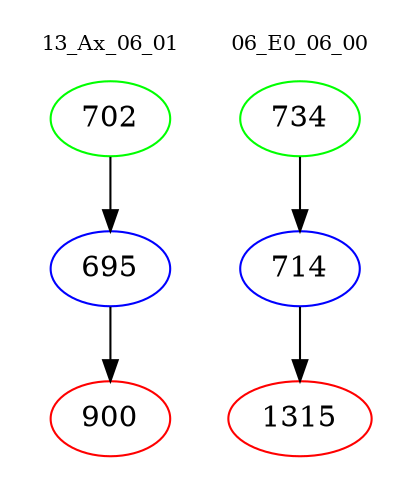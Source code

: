 digraph{
subgraph cluster_0 {
color = white
label = "13_Ax_06_01";
fontsize=10;
T0_702 [label="702", color="green"]
T0_702 -> T0_695 [color="black"]
T0_695 [label="695", color="blue"]
T0_695 -> T0_900 [color="black"]
T0_900 [label="900", color="red"]
}
subgraph cluster_1 {
color = white
label = "06_E0_06_00";
fontsize=10;
T1_734 [label="734", color="green"]
T1_734 -> T1_714 [color="black"]
T1_714 [label="714", color="blue"]
T1_714 -> T1_1315 [color="black"]
T1_1315 [label="1315", color="red"]
}
}

